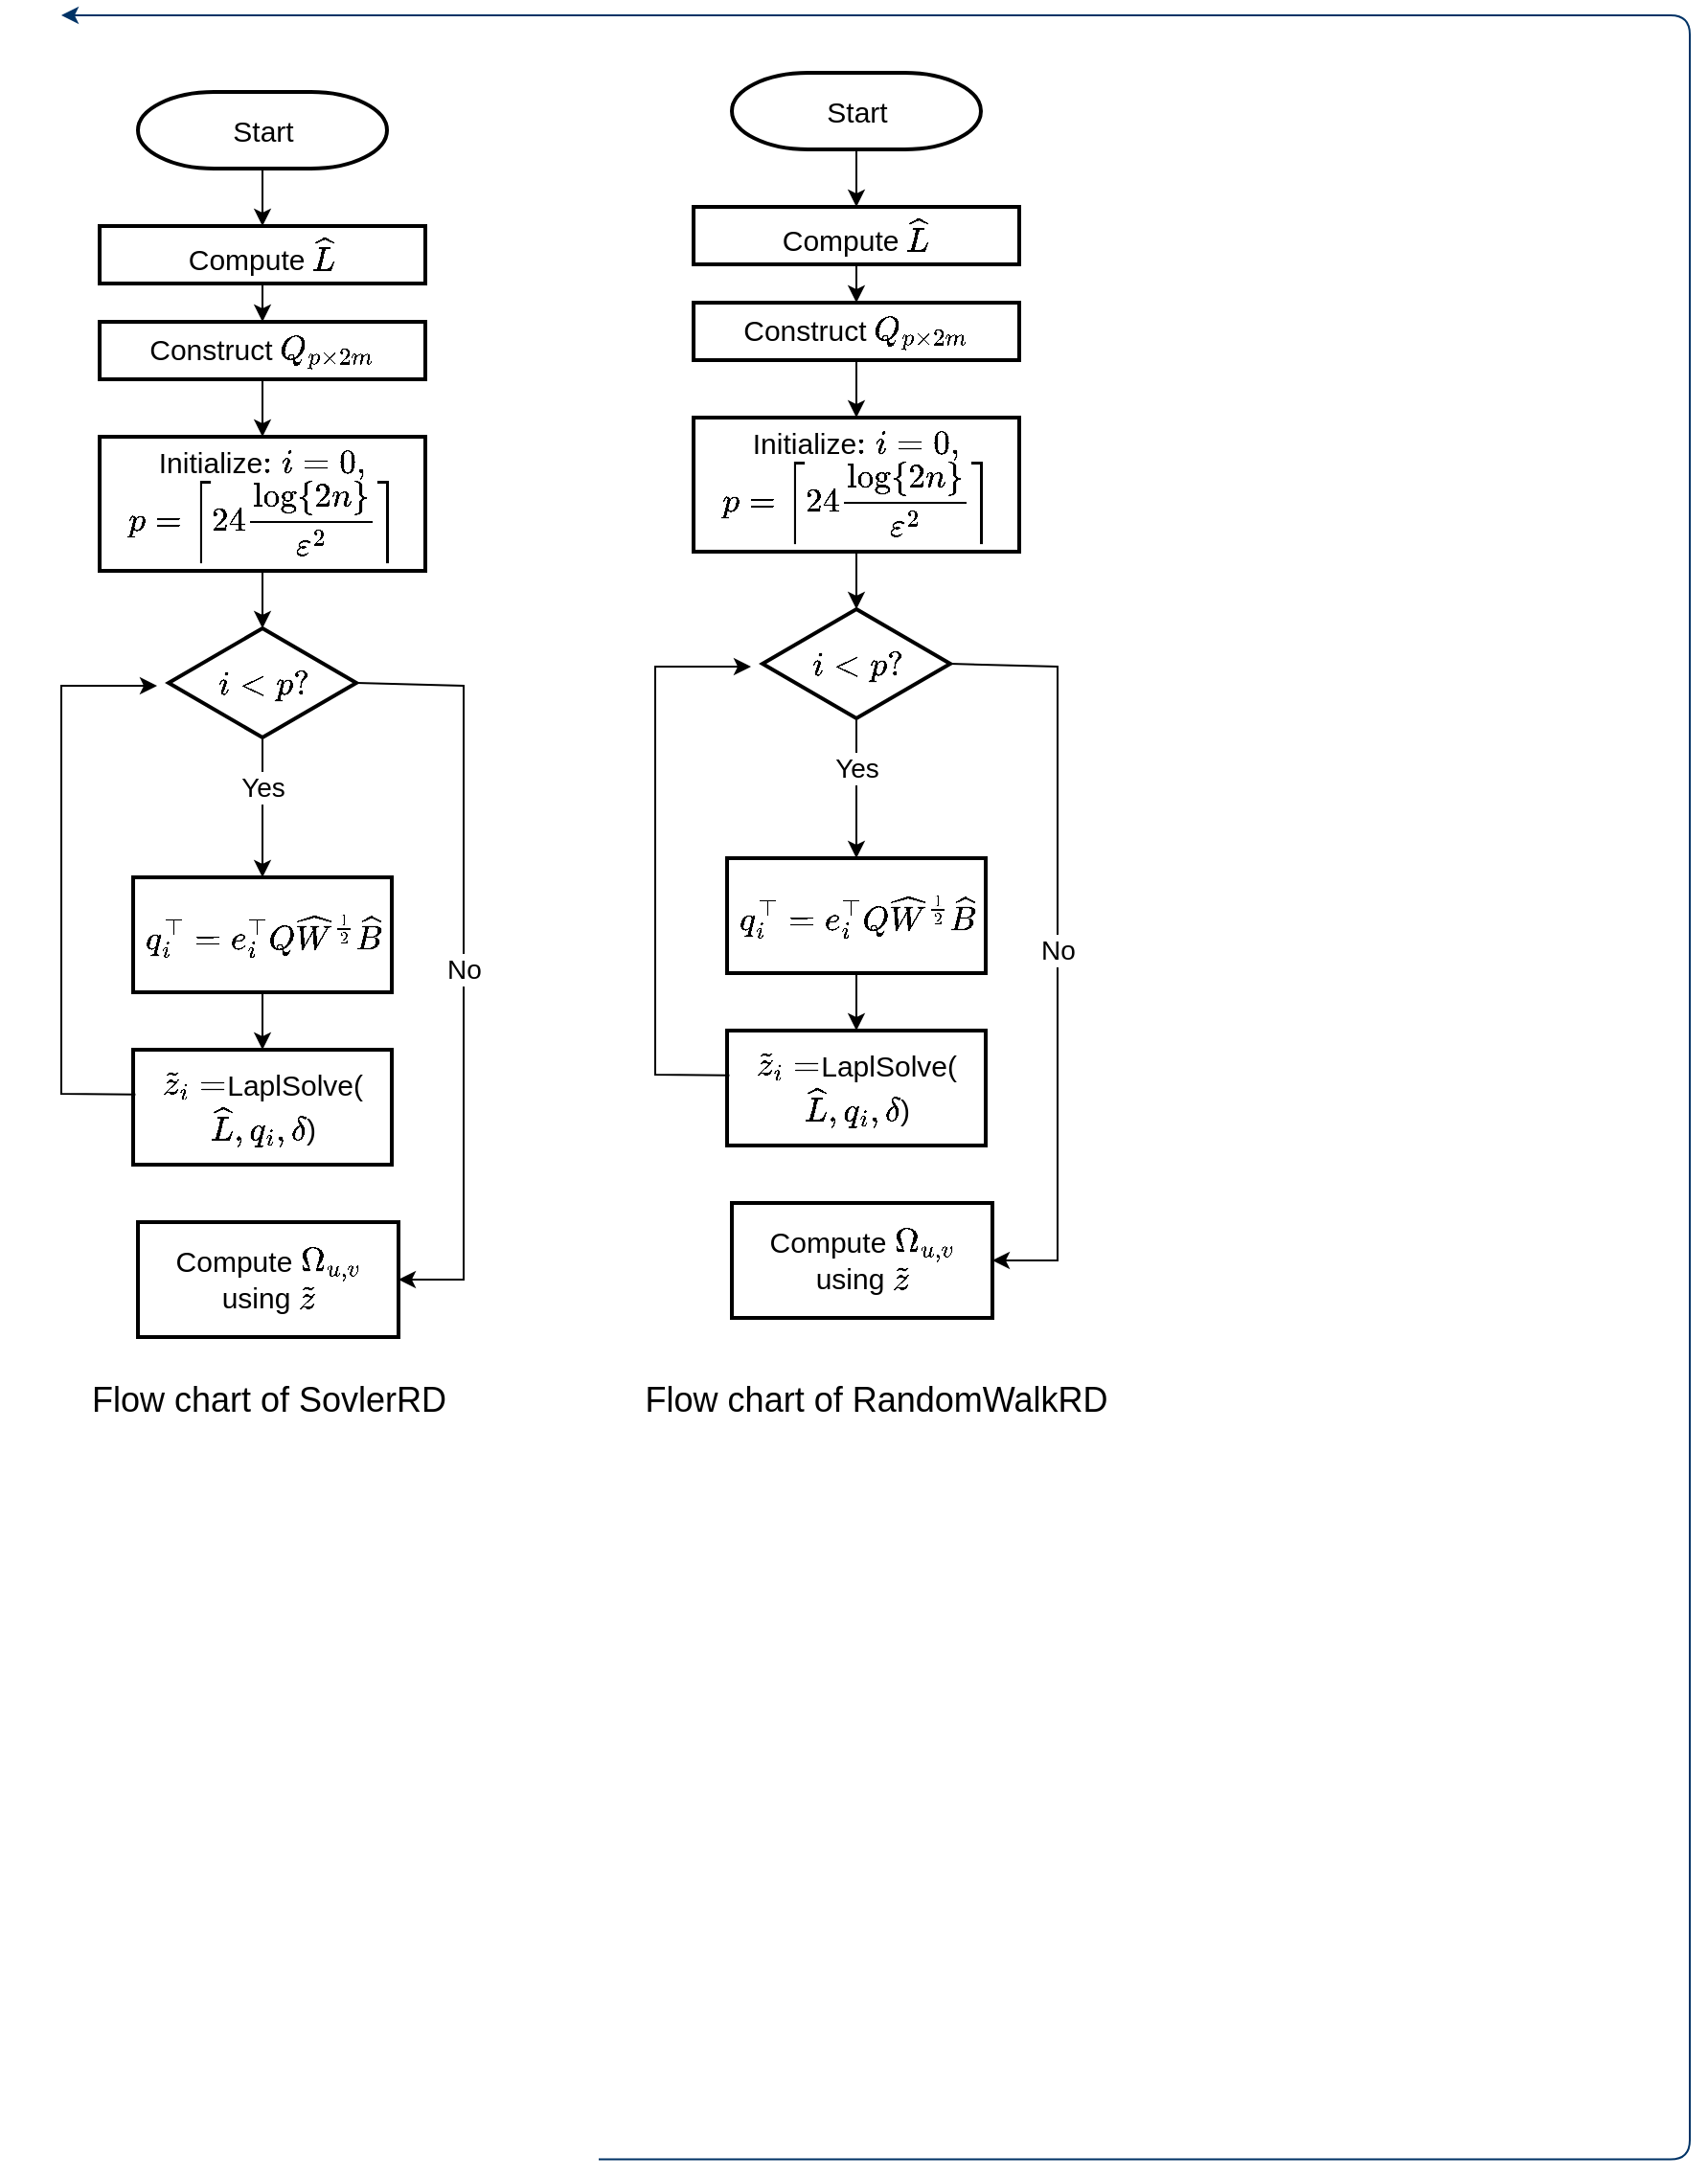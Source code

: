 <mxfile version="26.2.12">
  <diagram id="6a731a19-8d31-9384-78a2-239565b7b9f0" name="Page-1">
    <mxGraphModel dx="1678" dy="928" grid="1" gridSize="10" guides="1" tooltips="1" connect="1" arrows="1" fold="1" page="1" pageScale="1" pageWidth="1169" pageHeight="827" background="none" math="1" shadow="0">
      <root>
        <mxCell id="0" />
        <mxCell id="1" parent="0" />
        <mxCell id="45" value="" style="edgeStyle=elbowEdgeStyle;elbow=horizontal;exitX=1;exitY=0.5;exitPerimeter=0;entryX=0.905;entryY=0.5;entryPerimeter=0;fontStyle=1;strokeColor=#003366;strokeWidth=1;html=1;" parent="1" target="34" edge="1">
          <mxGeometry width="100" height="100" as="geometry">
            <mxPoint x="380.5" y="1119.25" as="sourcePoint" />
            <mxPoint x="100" as="targetPoint" />
            <Array as="points">
              <mxPoint x="950" y="1320" />
            </Array>
          </mxGeometry>
        </mxCell>
        <mxCell id="6gbHNIe6kbGb1KUCdrM2-60" style="edgeStyle=orthogonalEdgeStyle;rounded=0;orthogonalLoop=1;jettySize=auto;html=1;exitX=0.5;exitY=1;exitDx=0;exitDy=0;exitPerimeter=0;entryX=0.5;entryY=0;entryDx=0;entryDy=0;" edge="1" parent="1" source="HDR-ENTHewPlgLy2R7sd-55" target="HDR-ENTHewPlgLy2R7sd-56">
          <mxGeometry relative="1" as="geometry" />
        </mxCell>
        <mxCell id="HDR-ENTHewPlgLy2R7sd-55" value="&lt;font style=&quot;font-size: 15px;&quot;&gt;Start&lt;/font&gt;" style="shape=mxgraph.flowchart.terminator;strokeWidth=2;gradientColor=none;gradientDirection=north;fontStyle=0;html=1;" parent="1" vertex="1">
          <mxGeometry x="140" y="40" width="130" height="40" as="geometry" />
        </mxCell>
        <mxCell id="HDR-ENTHewPlgLy2R7sd-58" style="edgeStyle=orthogonalEdgeStyle;rounded=0;orthogonalLoop=1;jettySize=auto;html=1;exitX=0.5;exitY=1;exitDx=0;exitDy=0;entryX=0.5;entryY=0;entryDx=0;entryDy=0;" parent="1" source="HDR-ENTHewPlgLy2R7sd-56" target="HDR-ENTHewPlgLy2R7sd-57" edge="1">
          <mxGeometry relative="1" as="geometry" />
        </mxCell>
        <mxCell id="HDR-ENTHewPlgLy2R7sd-56" value="&lt;font style=&quot;font-size: 15px;&quot;&gt;Compute `\hat{L}`&lt;/font&gt;" style="rounded=0;whiteSpace=wrap;html=1;strokeWidth=2;" parent="1" vertex="1">
          <mxGeometry x="120" y="110" width="170" height="30" as="geometry" />
        </mxCell>
        <mxCell id="6gbHNIe6kbGb1KUCdrM2-79" value="" style="edgeStyle=orthogonalEdgeStyle;rounded=0;orthogonalLoop=1;jettySize=auto;html=1;endArrow=none;startFill=0;" edge="1" parent="1" source="HDR-ENTHewPlgLy2R7sd-57" target="HDR-ENTHewPlgLy2R7sd-56">
          <mxGeometry relative="1" as="geometry" />
        </mxCell>
        <mxCell id="HDR-ENTHewPlgLy2R7sd-57" value="&lt;font style=&quot;font-size: 15px;&quot;&gt;Construct `Q_{p \times 2m}`&lt;/font&gt;" style="rounded=0;whiteSpace=wrap;html=1;strokeWidth=2;" parent="1" vertex="1">
          <mxGeometry x="120" y="160" width="170" height="30" as="geometry" />
        </mxCell>
        <mxCell id="HDR-ENTHewPlgLy2R7sd-59" value="&lt;font style=&quot;font-size: 15px;&quot;&gt;`i&amp;lt;p?`&lt;/font&gt;" style="shape=mxgraph.flowchart.decision;strokeWidth=2;gradientColor=none;gradientDirection=north;fontStyle=0;html=1;" parent="1" vertex="1">
          <mxGeometry x="156" y="320" width="98" height="57" as="geometry" />
        </mxCell>
        <mxCell id="HDR-ENTHewPlgLy2R7sd-60" value="&lt;font style=&quot;font-size: 15px;&quot;&gt;`\tilde{z}_i=`LaplSolve(`\hat{L},q_i,\delta`)&lt;/font&gt;" style="rounded=0;whiteSpace=wrap;html=1;strokeWidth=2;" parent="1" vertex="1">
          <mxGeometry x="137.5" y="540" width="135" height="60" as="geometry" />
        </mxCell>
        <mxCell id="HDR-ENTHewPlgLy2R7sd-61" style="edgeStyle=orthogonalEdgeStyle;rounded=0;orthogonalLoop=1;jettySize=auto;html=1;exitX=0.5;exitY=1;exitDx=0;exitDy=0;exitPerimeter=0;entryX=0.5;entryY=0;entryDx=0;entryDy=0;" parent="1" source="HDR-ENTHewPlgLy2R7sd-59" target="6gbHNIe6kbGb1KUCdrM2-57" edge="1">
          <mxGeometry relative="1" as="geometry">
            <mxPoint x="205" y="450" as="targetPoint" />
          </mxGeometry>
        </mxCell>
        <mxCell id="HDR-ENTHewPlgLy2R7sd-62" value="&lt;font style=&quot;font-size: 14px;&quot;&gt;Yes&lt;/font&gt;" style="edgeLabel;html=1;align=center;verticalAlign=middle;resizable=0;points=[];" parent="HDR-ENTHewPlgLy2R7sd-61" vertex="1" connectable="0">
          <mxGeometry x="-0.292" relative="1" as="geometry">
            <mxPoint as="offset" />
          </mxGeometry>
        </mxCell>
        <mxCell id="HDR-ENTHewPlgLy2R7sd-63" value="" style="endArrow=classic;html=1;rounded=0;exitX=0.009;exitY=0.39;exitDx=0;exitDy=0;exitPerimeter=0;" parent="1" source="HDR-ENTHewPlgLy2R7sd-60" edge="1">
          <mxGeometry width="50" height="50" relative="1" as="geometry">
            <mxPoint x="90" y="420" as="sourcePoint" />
            <mxPoint x="150" y="350" as="targetPoint" />
            <Array as="points">
              <mxPoint x="100" y="563" />
              <mxPoint x="100" y="350" />
            </Array>
          </mxGeometry>
        </mxCell>
        <mxCell id="HDR-ENTHewPlgLy2R7sd-64" style="edgeStyle=orthogonalEdgeStyle;rounded=0;orthogonalLoop=1;jettySize=auto;html=1;exitX=0.5;exitY=1;exitDx=0;exitDy=0;entryX=0.5;entryY=0;entryDx=0;entryDy=0;" parent="1" source="HDR-ENTHewPlgLy2R7sd-57" target="6gbHNIe6kbGb1KUCdrM2-80" edge="1">
          <mxGeometry relative="1" as="geometry" />
        </mxCell>
        <mxCell id="HDR-ENTHewPlgLy2R7sd-65" value="" style="endArrow=classic;html=1;rounded=0;exitX=1;exitY=0.5;exitDx=0;exitDy=0;exitPerimeter=0;entryX=1;entryY=0.5;entryDx=0;entryDy=0;" parent="1" source="HDR-ENTHewPlgLy2R7sd-59" target="HDR-ENTHewPlgLy2R7sd-66" edge="1">
          <mxGeometry width="50" height="50" relative="1" as="geometry">
            <mxPoint x="340" y="330" as="sourcePoint" />
            <mxPoint x="210" y="520" as="targetPoint" />
            <Array as="points">
              <mxPoint x="310" y="350" />
              <mxPoint x="310" y="660" />
            </Array>
          </mxGeometry>
        </mxCell>
        <mxCell id="6gbHNIe6kbGb1KUCdrM2-56" value="&lt;font style=&quot;font-size: 14px;&quot;&gt;No&lt;/font&gt;" style="edgeLabel;html=1;align=center;verticalAlign=middle;resizable=0;points=[];" vertex="1" connectable="0" parent="HDR-ENTHewPlgLy2R7sd-65">
          <mxGeometry x="0.017" relative="1" as="geometry">
            <mxPoint as="offset" />
          </mxGeometry>
        </mxCell>
        <mxCell id="HDR-ENTHewPlgLy2R7sd-66" value="&lt;font style=&quot;font-size: 15px;&quot;&gt;Compute `\Omega_{u,v}`&lt;/font&gt;&lt;div&gt;&lt;font style=&quot;font-size: 15px;&quot;&gt;using `\tilde{z}`&lt;/font&gt;&lt;/div&gt;" style="rounded=0;whiteSpace=wrap;html=1;strokeWidth=2;" parent="1" vertex="1">
          <mxGeometry x="140" y="630" width="136" height="60" as="geometry" />
        </mxCell>
        <mxCell id="6gbHNIe6kbGb1KUCdrM2-58" style="edgeStyle=orthogonalEdgeStyle;rounded=0;orthogonalLoop=1;jettySize=auto;html=1;exitX=0.5;exitY=1;exitDx=0;exitDy=0;entryX=0.5;entryY=0;entryDx=0;entryDy=0;" edge="1" parent="1" source="6gbHNIe6kbGb1KUCdrM2-57" target="HDR-ENTHewPlgLy2R7sd-60">
          <mxGeometry relative="1" as="geometry" />
        </mxCell>
        <mxCell id="6gbHNIe6kbGb1KUCdrM2-57" value="&lt;span style=&quot;font-size: 15px;&quot;&gt;`q_i^\top=e_i^\topQ\hat{W}^{1/2}\hat{B}`&lt;/span&gt;" style="rounded=0;whiteSpace=wrap;html=1;strokeWidth=2;" vertex="1" parent="1">
          <mxGeometry x="137.5" y="450" width="135" height="60" as="geometry" />
        </mxCell>
        <mxCell id="6gbHNIe6kbGb1KUCdrM2-77" value="&lt;font style=&quot;font-size: 18px;&quot;&gt;Flow chart of SovlerRD&lt;/font&gt;" style="text;html=1;align=center;verticalAlign=middle;resizable=0;points=[];autosize=1;strokeColor=none;fillColor=none;" vertex="1" parent="1">
          <mxGeometry x="103" y="703" width="210" height="40" as="geometry" />
        </mxCell>
        <mxCell id="6gbHNIe6kbGb1KUCdrM2-78" value="&lt;font style=&quot;font-size: 18px;&quot;&gt;Flow chart of RandomWalkRD&lt;/font&gt;" style="text;html=1;align=center;verticalAlign=middle;resizable=0;points=[];autosize=1;strokeColor=none;fillColor=none;" vertex="1" parent="1">
          <mxGeometry x="395" y="703" width="260" height="40" as="geometry" />
        </mxCell>
        <mxCell id="6gbHNIe6kbGb1KUCdrM2-80" value="&lt;font style=&quot;font-size: 15px;&quot;&gt;Initialize`: i=0,`&lt;/font&gt;&lt;div&gt;&lt;font style=&quot;font-size: 15px;&quot;&gt;`p=\ceil {24\log {2n}/\epsilon^2} `&lt;/font&gt;&lt;/div&gt;" style="rounded=0;whiteSpace=wrap;html=1;strokeWidth=2;" vertex="1" parent="1">
          <mxGeometry x="120" y="220" width="170" height="70" as="geometry" />
        </mxCell>
        <mxCell id="6gbHNIe6kbGb1KUCdrM2-81" style="edgeStyle=orthogonalEdgeStyle;rounded=0;orthogonalLoop=1;jettySize=auto;html=1;exitX=0.5;exitY=1;exitDx=0;exitDy=0;entryX=0.5;entryY=0;entryDx=0;entryDy=0;entryPerimeter=0;" edge="1" parent="1" source="6gbHNIe6kbGb1KUCdrM2-80" target="HDR-ENTHewPlgLy2R7sd-59">
          <mxGeometry relative="1" as="geometry" />
        </mxCell>
        <mxCell id="6gbHNIe6kbGb1KUCdrM2-82" style="edgeStyle=orthogonalEdgeStyle;rounded=0;orthogonalLoop=1;jettySize=auto;html=1;exitX=0.5;exitY=1;exitDx=0;exitDy=0;exitPerimeter=0;entryX=0.5;entryY=0;entryDx=0;entryDy=0;" edge="1" parent="1" source="6gbHNIe6kbGb1KUCdrM2-83" target="6gbHNIe6kbGb1KUCdrM2-85">
          <mxGeometry relative="1" as="geometry" />
        </mxCell>
        <mxCell id="6gbHNIe6kbGb1KUCdrM2-83" value="&lt;font style=&quot;font-size: 15px;&quot;&gt;Start&lt;/font&gt;" style="shape=mxgraph.flowchart.terminator;strokeWidth=2;gradientColor=none;gradientDirection=north;fontStyle=0;html=1;" vertex="1" parent="1">
          <mxGeometry x="450" y="30" width="130" height="40" as="geometry" />
        </mxCell>
        <mxCell id="6gbHNIe6kbGb1KUCdrM2-84" style="edgeStyle=orthogonalEdgeStyle;rounded=0;orthogonalLoop=1;jettySize=auto;html=1;exitX=0.5;exitY=1;exitDx=0;exitDy=0;entryX=0.5;entryY=0;entryDx=0;entryDy=0;" edge="1" parent="1" source="6gbHNIe6kbGb1KUCdrM2-85" target="6gbHNIe6kbGb1KUCdrM2-87">
          <mxGeometry relative="1" as="geometry" />
        </mxCell>
        <mxCell id="6gbHNIe6kbGb1KUCdrM2-85" value="&lt;font style=&quot;font-size: 15px;&quot;&gt;Compute `\hat{L}`&lt;/font&gt;" style="rounded=0;whiteSpace=wrap;html=1;strokeWidth=2;" vertex="1" parent="1">
          <mxGeometry x="430" y="100" width="170" height="30" as="geometry" />
        </mxCell>
        <mxCell id="6gbHNIe6kbGb1KUCdrM2-86" value="" style="edgeStyle=orthogonalEdgeStyle;rounded=0;orthogonalLoop=1;jettySize=auto;html=1;endArrow=none;startFill=0;" edge="1" parent="1" source="6gbHNIe6kbGb1KUCdrM2-87" target="6gbHNIe6kbGb1KUCdrM2-85">
          <mxGeometry relative="1" as="geometry" />
        </mxCell>
        <mxCell id="6gbHNIe6kbGb1KUCdrM2-87" value="&lt;font style=&quot;font-size: 15px;&quot;&gt;Construct `Q_{p \times 2m}`&lt;/font&gt;" style="rounded=0;whiteSpace=wrap;html=1;strokeWidth=2;" vertex="1" parent="1">
          <mxGeometry x="430" y="150" width="170" height="30" as="geometry" />
        </mxCell>
        <mxCell id="6gbHNIe6kbGb1KUCdrM2-88" value="&lt;font style=&quot;font-size: 15px;&quot;&gt;`i&amp;lt;p?`&lt;/font&gt;" style="shape=mxgraph.flowchart.decision;strokeWidth=2;gradientColor=none;gradientDirection=north;fontStyle=0;html=1;" vertex="1" parent="1">
          <mxGeometry x="466" y="310" width="98" height="57" as="geometry" />
        </mxCell>
        <mxCell id="6gbHNIe6kbGb1KUCdrM2-89" value="&lt;font style=&quot;font-size: 15px;&quot;&gt;`\tilde{z}_i=`LaplSolve(`\hat{L},q_i,\delta`)&lt;/font&gt;" style="rounded=0;whiteSpace=wrap;html=1;strokeWidth=2;" vertex="1" parent="1">
          <mxGeometry x="447.5" y="530" width="135" height="60" as="geometry" />
        </mxCell>
        <mxCell id="6gbHNIe6kbGb1KUCdrM2-90" style="edgeStyle=orthogonalEdgeStyle;rounded=0;orthogonalLoop=1;jettySize=auto;html=1;exitX=0.5;exitY=1;exitDx=0;exitDy=0;exitPerimeter=0;entryX=0.5;entryY=0;entryDx=0;entryDy=0;" edge="1" parent="1" source="6gbHNIe6kbGb1KUCdrM2-88" target="6gbHNIe6kbGb1KUCdrM2-98">
          <mxGeometry relative="1" as="geometry">
            <mxPoint x="515" y="440" as="targetPoint" />
          </mxGeometry>
        </mxCell>
        <mxCell id="6gbHNIe6kbGb1KUCdrM2-91" value="&lt;font style=&quot;font-size: 14px;&quot;&gt;Yes&lt;/font&gt;" style="edgeLabel;html=1;align=center;verticalAlign=middle;resizable=0;points=[];" vertex="1" connectable="0" parent="6gbHNIe6kbGb1KUCdrM2-90">
          <mxGeometry x="-0.292" relative="1" as="geometry">
            <mxPoint as="offset" />
          </mxGeometry>
        </mxCell>
        <mxCell id="6gbHNIe6kbGb1KUCdrM2-92" value="" style="endArrow=classic;html=1;rounded=0;exitX=0.009;exitY=0.39;exitDx=0;exitDy=0;exitPerimeter=0;" edge="1" parent="1" source="6gbHNIe6kbGb1KUCdrM2-89">
          <mxGeometry width="50" height="50" relative="1" as="geometry">
            <mxPoint x="400" y="410" as="sourcePoint" />
            <mxPoint x="460" y="340" as="targetPoint" />
            <Array as="points">
              <mxPoint x="410" y="553" />
              <mxPoint x="410" y="340" />
            </Array>
          </mxGeometry>
        </mxCell>
        <mxCell id="6gbHNIe6kbGb1KUCdrM2-93" style="edgeStyle=orthogonalEdgeStyle;rounded=0;orthogonalLoop=1;jettySize=auto;html=1;exitX=0.5;exitY=1;exitDx=0;exitDy=0;entryX=0.5;entryY=0;entryDx=0;entryDy=0;" edge="1" parent="1" source="6gbHNIe6kbGb1KUCdrM2-87" target="6gbHNIe6kbGb1KUCdrM2-99">
          <mxGeometry relative="1" as="geometry" />
        </mxCell>
        <mxCell id="6gbHNIe6kbGb1KUCdrM2-94" value="" style="endArrow=classic;html=1;rounded=0;exitX=1;exitY=0.5;exitDx=0;exitDy=0;exitPerimeter=0;entryX=1;entryY=0.5;entryDx=0;entryDy=0;" edge="1" parent="1" source="6gbHNIe6kbGb1KUCdrM2-88" target="6gbHNIe6kbGb1KUCdrM2-96">
          <mxGeometry width="50" height="50" relative="1" as="geometry">
            <mxPoint x="650" y="320" as="sourcePoint" />
            <mxPoint x="520" y="510" as="targetPoint" />
            <Array as="points">
              <mxPoint x="620" y="340" />
              <mxPoint x="620" y="650" />
            </Array>
          </mxGeometry>
        </mxCell>
        <mxCell id="6gbHNIe6kbGb1KUCdrM2-95" value="&lt;font style=&quot;font-size: 14px;&quot;&gt;No&lt;/font&gt;" style="edgeLabel;html=1;align=center;verticalAlign=middle;resizable=0;points=[];" vertex="1" connectable="0" parent="6gbHNIe6kbGb1KUCdrM2-94">
          <mxGeometry x="0.017" relative="1" as="geometry">
            <mxPoint as="offset" />
          </mxGeometry>
        </mxCell>
        <mxCell id="6gbHNIe6kbGb1KUCdrM2-96" value="&lt;font style=&quot;font-size: 15px;&quot;&gt;Compute `\Omega_{u,v}`&lt;/font&gt;&lt;div&gt;&lt;font style=&quot;font-size: 15px;&quot;&gt;using `\tilde{z}`&lt;/font&gt;&lt;/div&gt;" style="rounded=0;whiteSpace=wrap;html=1;strokeWidth=2;" vertex="1" parent="1">
          <mxGeometry x="450" y="620" width="136" height="60" as="geometry" />
        </mxCell>
        <mxCell id="6gbHNIe6kbGb1KUCdrM2-97" style="edgeStyle=orthogonalEdgeStyle;rounded=0;orthogonalLoop=1;jettySize=auto;html=1;exitX=0.5;exitY=1;exitDx=0;exitDy=0;entryX=0.5;entryY=0;entryDx=0;entryDy=0;" edge="1" parent="1" source="6gbHNIe6kbGb1KUCdrM2-98" target="6gbHNIe6kbGb1KUCdrM2-89">
          <mxGeometry relative="1" as="geometry" />
        </mxCell>
        <mxCell id="6gbHNIe6kbGb1KUCdrM2-98" value="&lt;span style=&quot;font-size: 15px;&quot;&gt;`q_i^\top=e_i^\topQ\hat{W}^{1/2}\hat{B}`&lt;/span&gt;" style="rounded=0;whiteSpace=wrap;html=1;strokeWidth=2;" vertex="1" parent="1">
          <mxGeometry x="447.5" y="440" width="135" height="60" as="geometry" />
        </mxCell>
        <mxCell id="6gbHNIe6kbGb1KUCdrM2-99" value="&lt;font style=&quot;font-size: 15px;&quot;&gt;Initialize`: i=0,`&lt;/font&gt;&lt;div&gt;&lt;font style=&quot;font-size: 15px;&quot;&gt;`p=\ceil {24\log {2n}/\epsilon^2} `&lt;/font&gt;&lt;/div&gt;" style="rounded=0;whiteSpace=wrap;html=1;strokeWidth=2;" vertex="1" parent="1">
          <mxGeometry x="430" y="210" width="170" height="70" as="geometry" />
        </mxCell>
        <mxCell id="6gbHNIe6kbGb1KUCdrM2-100" style="edgeStyle=orthogonalEdgeStyle;rounded=0;orthogonalLoop=1;jettySize=auto;html=1;exitX=0.5;exitY=1;exitDx=0;exitDy=0;entryX=0.5;entryY=0;entryDx=0;entryDy=0;entryPerimeter=0;" edge="1" parent="1" source="6gbHNIe6kbGb1KUCdrM2-99" target="6gbHNIe6kbGb1KUCdrM2-88">
          <mxGeometry relative="1" as="geometry" />
        </mxCell>
      </root>
    </mxGraphModel>
  </diagram>
</mxfile>
